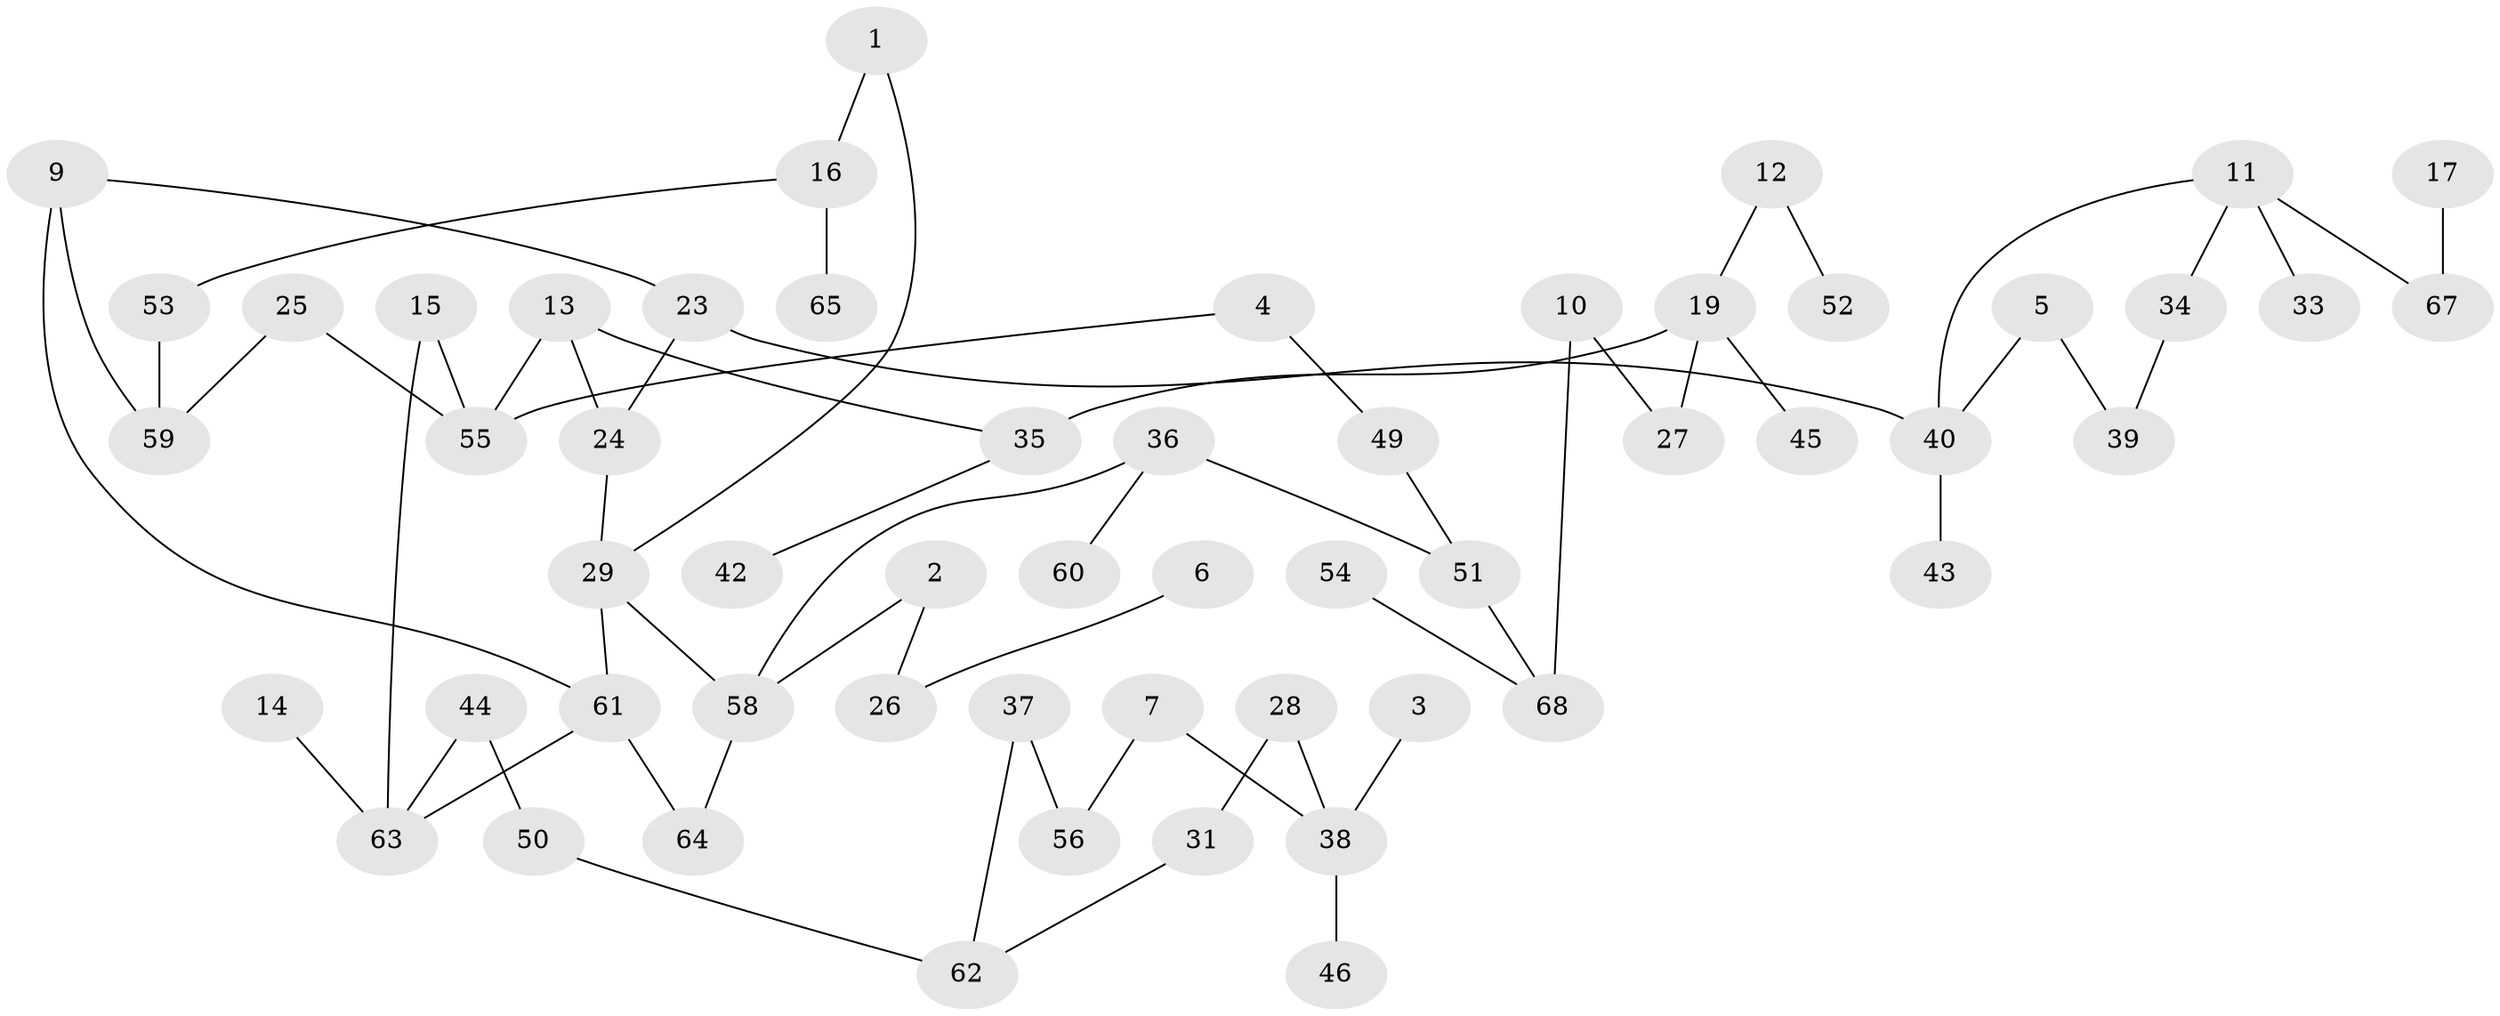 // original degree distribution, {2: 0.32989690721649484, 1: 0.29896907216494845, 0: 0.09278350515463918, 5: 0.020618556701030927, 3: 0.17525773195876287, 4: 0.08247422680412371}
// Generated by graph-tools (version 1.1) at 2025/35/03/04/25 23:35:55]
// undirected, 56 vertices, 64 edges
graph export_dot {
  node [color=gray90,style=filled];
  1;
  2;
  3;
  4;
  5;
  6;
  7;
  9;
  10;
  11;
  12;
  13;
  14;
  15;
  16;
  17;
  19;
  23;
  24;
  25;
  26;
  27;
  28;
  29;
  31;
  33;
  34;
  35;
  36;
  37;
  38;
  39;
  40;
  42;
  43;
  44;
  45;
  46;
  49;
  50;
  51;
  52;
  53;
  54;
  55;
  56;
  58;
  59;
  60;
  61;
  62;
  63;
  64;
  65;
  67;
  68;
  1 -- 16 [weight=1.0];
  1 -- 29 [weight=1.0];
  2 -- 26 [weight=1.0];
  2 -- 58 [weight=1.0];
  3 -- 38 [weight=1.0];
  4 -- 49 [weight=1.0];
  4 -- 55 [weight=1.0];
  5 -- 39 [weight=1.0];
  5 -- 40 [weight=1.0];
  6 -- 26 [weight=1.0];
  7 -- 38 [weight=1.0];
  7 -- 56 [weight=1.0];
  9 -- 23 [weight=1.0];
  9 -- 59 [weight=1.0];
  9 -- 61 [weight=1.0];
  10 -- 27 [weight=1.0];
  10 -- 68 [weight=1.0];
  11 -- 33 [weight=1.0];
  11 -- 34 [weight=1.0];
  11 -- 40 [weight=1.0];
  11 -- 67 [weight=1.0];
  12 -- 19 [weight=1.0];
  12 -- 52 [weight=1.0];
  13 -- 24 [weight=1.0];
  13 -- 35 [weight=1.0];
  13 -- 55 [weight=1.0];
  14 -- 63 [weight=1.0];
  15 -- 55 [weight=1.0];
  15 -- 63 [weight=1.0];
  16 -- 53 [weight=1.0];
  16 -- 65 [weight=1.0];
  17 -- 67 [weight=1.0];
  19 -- 27 [weight=1.0];
  19 -- 35 [weight=1.0];
  19 -- 45 [weight=1.0];
  23 -- 24 [weight=1.0];
  23 -- 40 [weight=1.0];
  24 -- 29 [weight=1.0];
  25 -- 55 [weight=1.0];
  25 -- 59 [weight=1.0];
  28 -- 31 [weight=1.0];
  28 -- 38 [weight=1.0];
  29 -- 58 [weight=1.0];
  29 -- 61 [weight=1.0];
  31 -- 62 [weight=1.0];
  34 -- 39 [weight=1.0];
  35 -- 42 [weight=1.0];
  36 -- 51 [weight=1.0];
  36 -- 58 [weight=1.0];
  36 -- 60 [weight=1.0];
  37 -- 56 [weight=1.0];
  37 -- 62 [weight=1.0];
  38 -- 46 [weight=1.0];
  40 -- 43 [weight=1.0];
  44 -- 50 [weight=1.0];
  44 -- 63 [weight=1.0];
  49 -- 51 [weight=1.0];
  50 -- 62 [weight=1.0];
  51 -- 68 [weight=1.0];
  53 -- 59 [weight=1.0];
  54 -- 68 [weight=1.0];
  58 -- 64 [weight=1.0];
  61 -- 63 [weight=1.0];
  61 -- 64 [weight=1.0];
}
